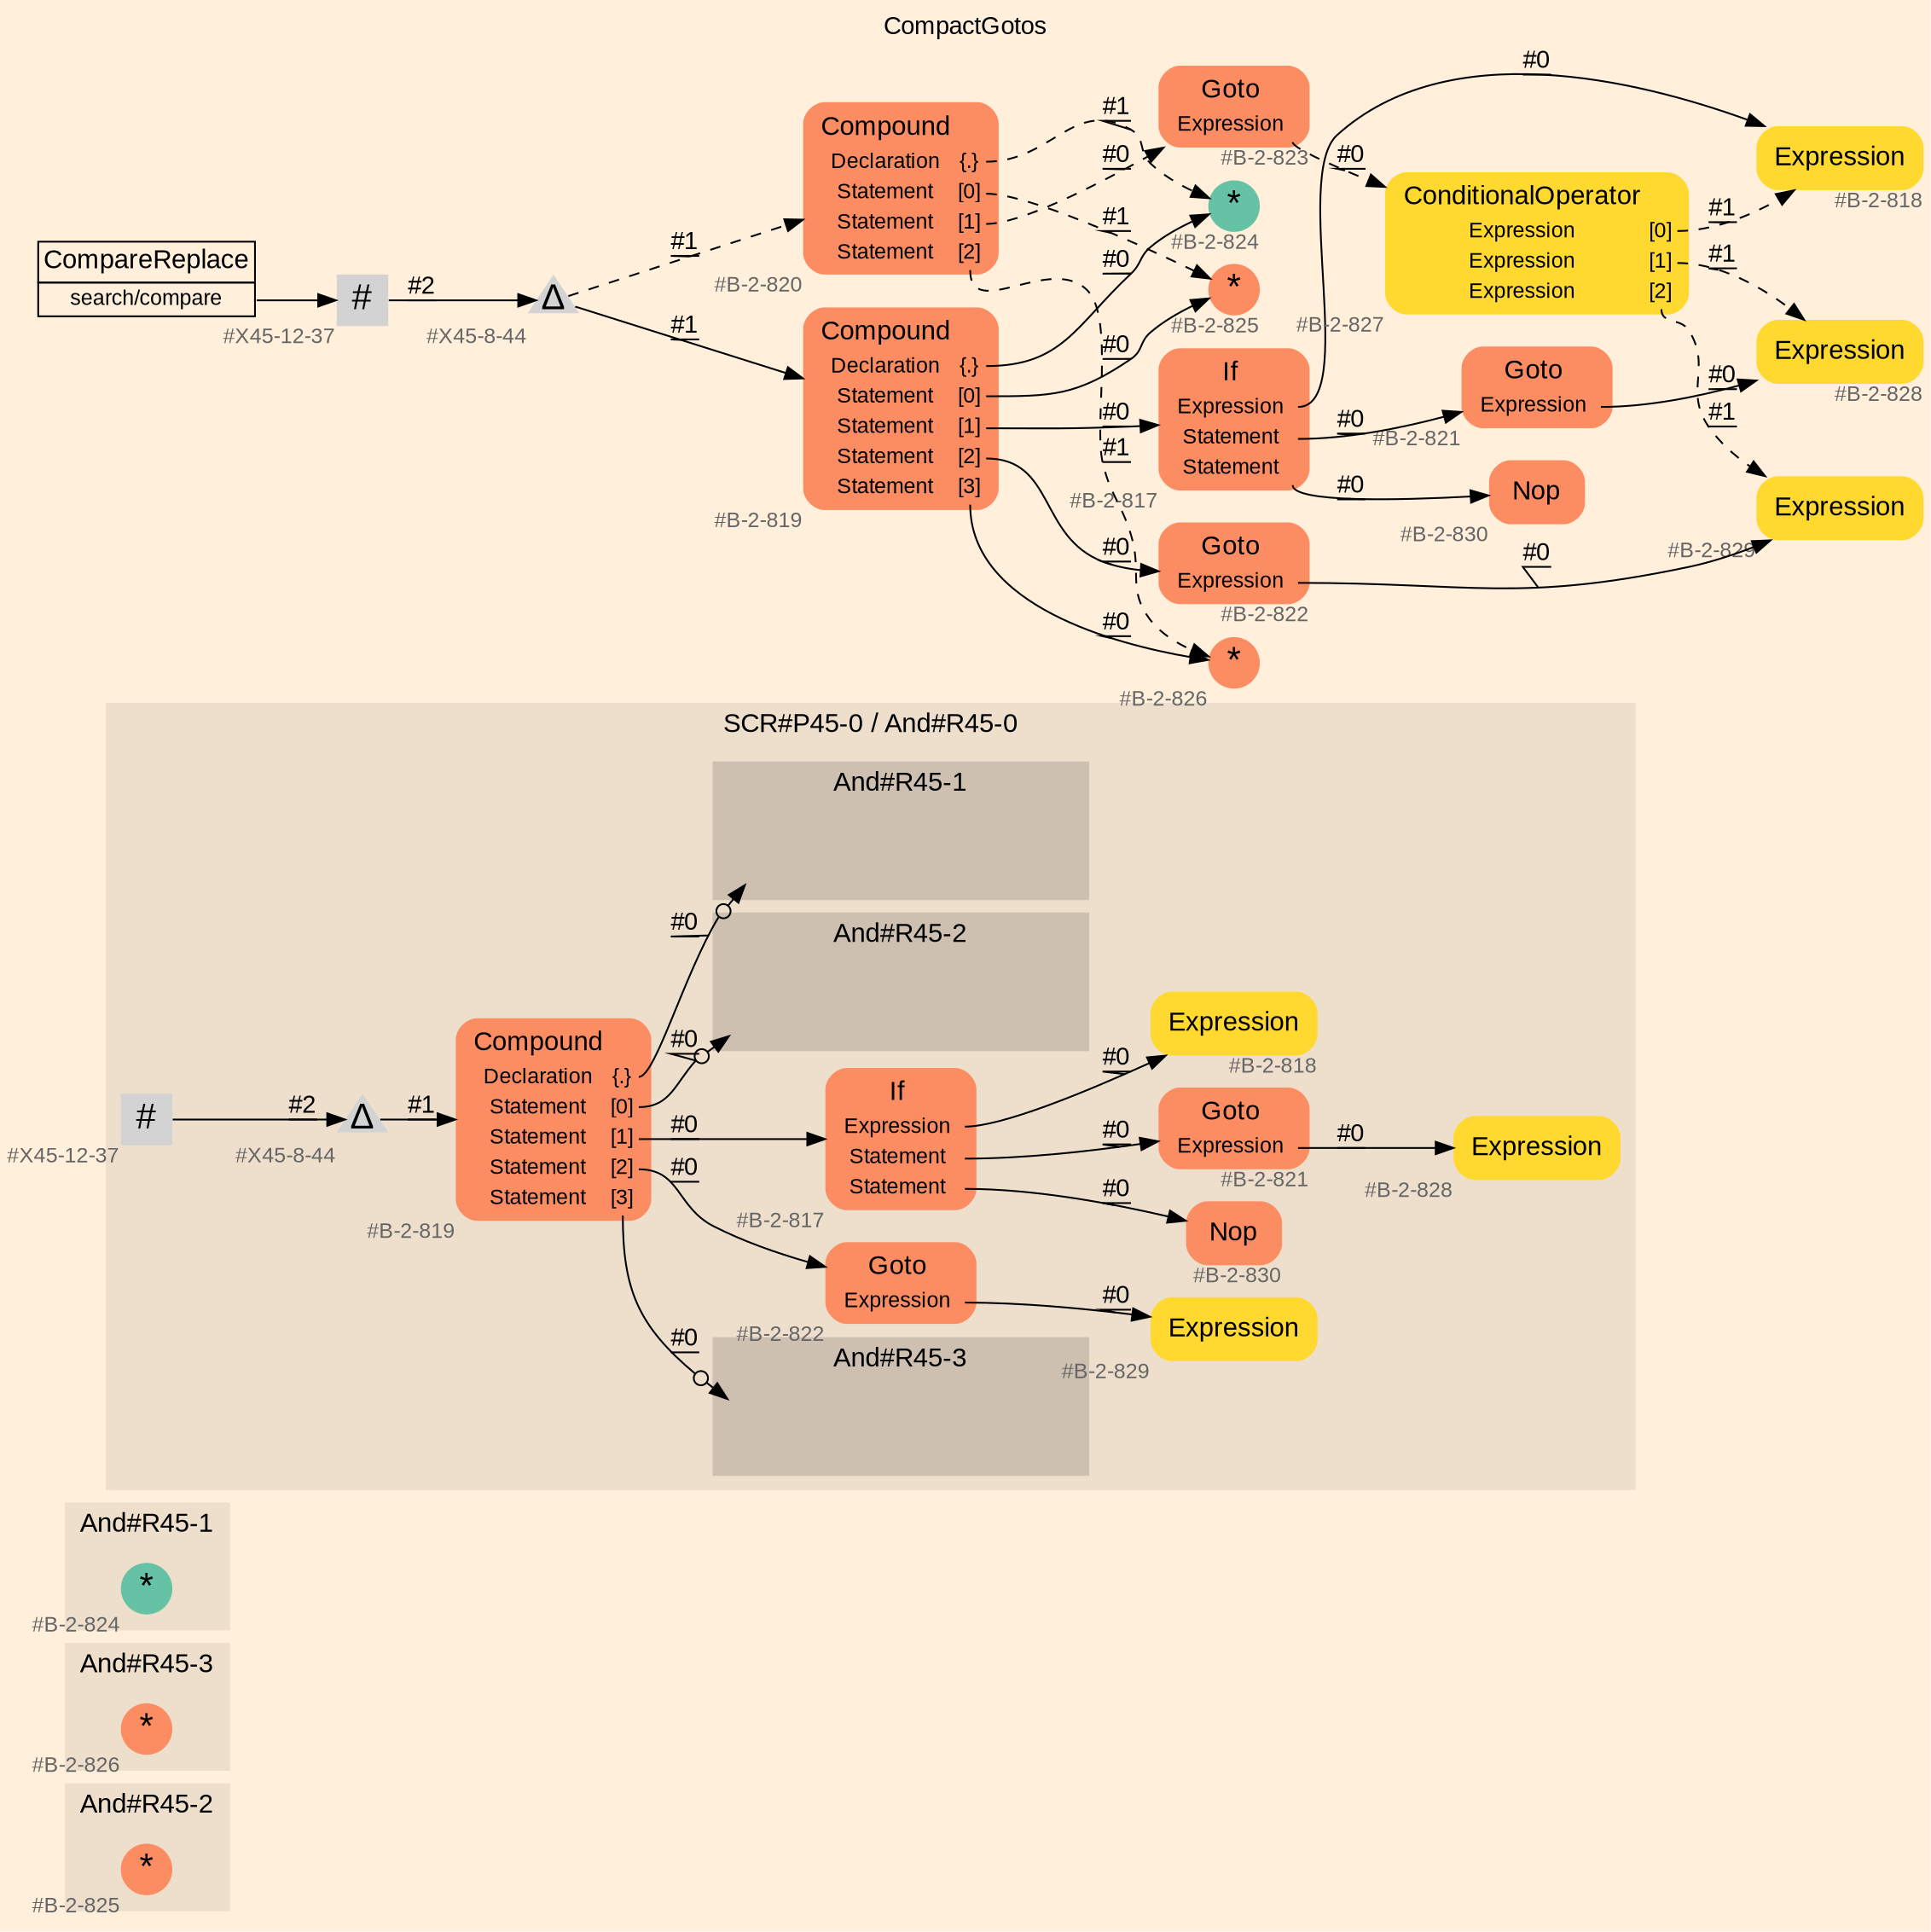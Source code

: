 digraph "CompactGotos" {
label = "CompactGotos"
labelloc = t
graph [
    rankdir = "LR"
    ranksep = 0.3
    bgcolor = antiquewhite1
    color = black
    fontcolor = black
    fontname = "Arial"
];
node [
    fontname = "Arial"
];
edge [
    fontname = "Arial"
];

// -------------------- figure And#R45-2 --------------------
// -------- region And#R45-2 ----------
subgraph "clusterAnd#R45-2" {
    label = "And#R45-2"
    style = "filled"
    color = antiquewhite2
    fontsize = "15"
    // -------- block And#R45-2/#B-2-825 ----------
    "And#R45-2/#B-2-825" [
        fillcolor = "/set28/2"
        xlabel = "#B-2-825"
        fontsize = "12"
        fontcolor = grey40
        shape = "circle"
        label = <<FONT COLOR="black" POINT-SIZE="20">*</FONT>>
        style = "filled"
        penwidth = 0.0
        fixedsize = true
        width = 0.4
        height = 0.4
    ];
    
}


// -------------------- figure And#R45-3 --------------------
// -------- region And#R45-3 ----------
subgraph "clusterAnd#R45-3" {
    label = "And#R45-3"
    style = "filled"
    color = antiquewhite2
    fontsize = "15"
    // -------- block And#R45-3/#B-2-826 ----------
    "And#R45-3/#B-2-826" [
        fillcolor = "/set28/2"
        xlabel = "#B-2-826"
        fontsize = "12"
        fontcolor = grey40
        shape = "circle"
        label = <<FONT COLOR="black" POINT-SIZE="20">*</FONT>>
        style = "filled"
        penwidth = 0.0
        fixedsize = true
        width = 0.4
        height = 0.4
    ];
    
}


// -------------------- figure And#R45-1 --------------------
// -------- region And#R45-1 ----------
subgraph "clusterAnd#R45-1" {
    label = "And#R45-1"
    style = "filled"
    color = antiquewhite2
    fontsize = "15"
    // -------- block And#R45-1/#B-2-824 ----------
    "And#R45-1/#B-2-824" [
        fillcolor = "/set28/1"
        xlabel = "#B-2-824"
        fontsize = "12"
        fontcolor = grey40
        shape = "circle"
        label = <<FONT COLOR="black" POINT-SIZE="20">*</FONT>>
        style = "filled"
        penwidth = 0.0
        fixedsize = true
        width = 0.4
        height = 0.4
    ];
    
}


// -------------------- figure And#R45-0 --------------------
// -------- region And#R45-0 ----------
subgraph "clusterAnd#R45-0" {
    label = "SCR#P45-0 / And#R45-0"
    style = "filled"
    color = antiquewhite2
    fontsize = "15"
    // -------- block And#R45-0/#B-2-819 ----------
    "And#R45-0/#B-2-819" [
        fillcolor = "/set28/2"
        xlabel = "#B-2-819"
        fontsize = "12"
        fontcolor = grey40
        shape = "plaintext"
        label = <<TABLE BORDER="0" CELLBORDER="0" CELLSPACING="0">
         <TR><TD><FONT COLOR="black" POINT-SIZE="15">Compound</FONT></TD></TR>
         <TR><TD><FONT COLOR="black" POINT-SIZE="12">Declaration</FONT></TD><TD PORT="port0"><FONT COLOR="black" POINT-SIZE="12">{.}</FONT></TD></TR>
         <TR><TD><FONT COLOR="black" POINT-SIZE="12">Statement</FONT></TD><TD PORT="port1"><FONT COLOR="black" POINT-SIZE="12">[0]</FONT></TD></TR>
         <TR><TD><FONT COLOR="black" POINT-SIZE="12">Statement</FONT></TD><TD PORT="port2"><FONT COLOR="black" POINT-SIZE="12">[1]</FONT></TD></TR>
         <TR><TD><FONT COLOR="black" POINT-SIZE="12">Statement</FONT></TD><TD PORT="port3"><FONT COLOR="black" POINT-SIZE="12">[2]</FONT></TD></TR>
         <TR><TD><FONT COLOR="black" POINT-SIZE="12">Statement</FONT></TD><TD PORT="port4"><FONT COLOR="black" POINT-SIZE="12">[3]</FONT></TD></TR>
        </TABLE>>
        style = "rounded,filled"
    ];
    
    // -------- block And#R45-0/#X45-8-44 ----------
    "And#R45-0/#X45-8-44" [
        xlabel = "#X45-8-44"
        fontsize = "12"
        fontcolor = grey40
        shape = "triangle"
        label = <<FONT COLOR="black" POINT-SIZE="20">Δ</FONT>>
        style = "filled"
        penwidth = 0.0
        fixedsize = true
        width = 0.4
        height = 0.4
    ];
    
    // -------- block And#R45-0/#B-2-829 ----------
    "And#R45-0/#B-2-829" [
        fillcolor = "/set28/6"
        xlabel = "#B-2-829"
        fontsize = "12"
        fontcolor = grey40
        shape = "plaintext"
        label = <<TABLE BORDER="0" CELLBORDER="0" CELLSPACING="0">
         <TR><TD><FONT COLOR="black" POINT-SIZE="15">Expression</FONT></TD></TR>
        </TABLE>>
        style = "rounded,filled"
    ];
    
    // -------- block And#R45-0/#B-2-818 ----------
    "And#R45-0/#B-2-818" [
        fillcolor = "/set28/6"
        xlabel = "#B-2-818"
        fontsize = "12"
        fontcolor = grey40
        shape = "plaintext"
        label = <<TABLE BORDER="0" CELLBORDER="0" CELLSPACING="0">
         <TR><TD><FONT COLOR="black" POINT-SIZE="15">Expression</FONT></TD></TR>
        </TABLE>>
        style = "rounded,filled"
    ];
    
    // -------- block And#R45-0/#B-2-821 ----------
    "And#R45-0/#B-2-821" [
        fillcolor = "/set28/2"
        xlabel = "#B-2-821"
        fontsize = "12"
        fontcolor = grey40
        shape = "plaintext"
        label = <<TABLE BORDER="0" CELLBORDER="0" CELLSPACING="0">
         <TR><TD><FONT COLOR="black" POINT-SIZE="15">Goto</FONT></TD></TR>
         <TR><TD><FONT COLOR="black" POINT-SIZE="12">Expression</FONT></TD><TD PORT="port0"></TD></TR>
        </TABLE>>
        style = "rounded,filled"
    ];
    
    // -------- block And#R45-0/#B-2-828 ----------
    "And#R45-0/#B-2-828" [
        fillcolor = "/set28/6"
        xlabel = "#B-2-828"
        fontsize = "12"
        fontcolor = grey40
        shape = "plaintext"
        label = <<TABLE BORDER="0" CELLBORDER="0" CELLSPACING="0">
         <TR><TD><FONT COLOR="black" POINT-SIZE="15">Expression</FONT></TD></TR>
        </TABLE>>
        style = "rounded,filled"
    ];
    
    // -------- block And#R45-0/#B-2-817 ----------
    "And#R45-0/#B-2-817" [
        fillcolor = "/set28/2"
        xlabel = "#B-2-817"
        fontsize = "12"
        fontcolor = grey40
        shape = "plaintext"
        label = <<TABLE BORDER="0" CELLBORDER="0" CELLSPACING="0">
         <TR><TD><FONT COLOR="black" POINT-SIZE="15">If</FONT></TD></TR>
         <TR><TD><FONT COLOR="black" POINT-SIZE="12">Expression</FONT></TD><TD PORT="port0"></TD></TR>
         <TR><TD><FONT COLOR="black" POINT-SIZE="12">Statement</FONT></TD><TD PORT="port1"></TD></TR>
         <TR><TD><FONT COLOR="black" POINT-SIZE="12">Statement</FONT></TD><TD PORT="port2"></TD></TR>
        </TABLE>>
        style = "rounded,filled"
    ];
    
    // -------- block And#R45-0/#X45-12-37 ----------
    "And#R45-0/#X45-12-37" [
        xlabel = "#X45-12-37"
        fontsize = "12"
        fontcolor = grey40
        shape = "square"
        label = <<FONT COLOR="black" POINT-SIZE="20">#</FONT>>
        style = "filled"
        penwidth = 0.0
        fixedsize = true
        width = 0.4
        height = 0.4
    ];
    
    // -------- block And#R45-0/#B-2-822 ----------
    "And#R45-0/#B-2-822" [
        fillcolor = "/set28/2"
        xlabel = "#B-2-822"
        fontsize = "12"
        fontcolor = grey40
        shape = "plaintext"
        label = <<TABLE BORDER="0" CELLBORDER="0" CELLSPACING="0">
         <TR><TD><FONT COLOR="black" POINT-SIZE="15">Goto</FONT></TD></TR>
         <TR><TD><FONT COLOR="black" POINT-SIZE="12">Expression</FONT></TD><TD PORT="port0"></TD></TR>
        </TABLE>>
        style = "rounded,filled"
    ];
    
    // -------- block And#R45-0/#B-2-830 ----------
    "And#R45-0/#B-2-830" [
        fillcolor = "/set28/2"
        xlabel = "#B-2-830"
        fontsize = "12"
        fontcolor = grey40
        shape = "plaintext"
        label = <<TABLE BORDER="0" CELLBORDER="0" CELLSPACING="0">
         <TR><TD><FONT COLOR="black" POINT-SIZE="15">Nop</FONT></TD></TR>
        </TABLE>>
        style = "rounded,filled"
    ];
    
    // -------- region And#R45-0/And#R45-1 ----------
    subgraph "clusterAnd#R45-0/And#R45-1" {
        label = "And#R45-1"
        style = "filled"
        color = antiquewhite3
        fontsize = "15"
        // -------- block And#R45-0/And#R45-1/#B-2-824 ----------
        "And#R45-0/And#R45-1/#B-2-824" [
            fillcolor = "/set28/1"
            xlabel = "#B-2-824"
            fontsize = "12"
            fontcolor = grey40
            shape = "none"
            style = "invisible"
        ];
        
    }
    
    // -------- region And#R45-0/And#R45-2 ----------
    subgraph "clusterAnd#R45-0/And#R45-2" {
        label = "And#R45-2"
        style = "filled"
        color = antiquewhite3
        fontsize = "15"
        // -------- block And#R45-0/And#R45-2/#B-2-825 ----------
        "And#R45-0/And#R45-2/#B-2-825" [
            fillcolor = "/set28/2"
            xlabel = "#B-2-825"
            fontsize = "12"
            fontcolor = grey40
            shape = "none"
            style = "invisible"
        ];
        
    }
    
    // -------- region And#R45-0/And#R45-3 ----------
    subgraph "clusterAnd#R45-0/And#R45-3" {
        label = "And#R45-3"
        style = "filled"
        color = antiquewhite3
        fontsize = "15"
        // -------- block And#R45-0/And#R45-3/#B-2-826 ----------
        "And#R45-0/And#R45-3/#B-2-826" [
            fillcolor = "/set28/2"
            xlabel = "#B-2-826"
            fontsize = "12"
            fontcolor = grey40
            shape = "none"
            style = "invisible"
        ];
        
    }
    
}

"And#R45-0/#B-2-819":port0 -> "And#R45-0/And#R45-1/#B-2-824" [
    arrowhead="normalnoneodot"
    label = "#0"
    decorate = true
    color = black
    fontcolor = black
];

"And#R45-0/#B-2-819":port1 -> "And#R45-0/And#R45-2/#B-2-825" [
    arrowhead="normalnoneodot"
    label = "#0"
    decorate = true
    color = black
    fontcolor = black
];

"And#R45-0/#B-2-819":port2 -> "And#R45-0/#B-2-817" [
    label = "#0"
    decorate = true
    color = black
    fontcolor = black
];

"And#R45-0/#B-2-819":port3 -> "And#R45-0/#B-2-822" [
    label = "#0"
    decorate = true
    color = black
    fontcolor = black
];

"And#R45-0/#B-2-819":port4 -> "And#R45-0/And#R45-3/#B-2-826" [
    arrowhead="normalnoneodot"
    label = "#0"
    decorate = true
    color = black
    fontcolor = black
];

"And#R45-0/#X45-8-44" -> "And#R45-0/#B-2-819" [
    label = "#1"
    decorate = true
    color = black
    fontcolor = black
];

"And#R45-0/#B-2-821":port0 -> "And#R45-0/#B-2-828" [
    label = "#0"
    decorate = true
    color = black
    fontcolor = black
];

"And#R45-0/#B-2-817":port0 -> "And#R45-0/#B-2-818" [
    label = "#0"
    decorate = true
    color = black
    fontcolor = black
];

"And#R45-0/#B-2-817":port1 -> "And#R45-0/#B-2-821" [
    label = "#0"
    decorate = true
    color = black
    fontcolor = black
];

"And#R45-0/#B-2-817":port2 -> "And#R45-0/#B-2-830" [
    label = "#0"
    decorate = true
    color = black
    fontcolor = black
];

"And#R45-0/#X45-12-37" -> "And#R45-0/#X45-8-44" [
    label = "#2"
    decorate = true
    color = black
    fontcolor = black
];

"And#R45-0/#B-2-822":port0 -> "And#R45-0/#B-2-829" [
    label = "#0"
    decorate = true
    color = black
    fontcolor = black
];


// -------------------- transformation figure --------------------
// -------- block CR#X45-10-45 ----------
"CR#X45-10-45" [
    fillcolor = antiquewhite1
    fontsize = "12"
    fontcolor = grey40
    shape = "plaintext"
    label = <<TABLE BORDER="0" CELLBORDER="1" CELLSPACING="0">
     <TR><TD><FONT COLOR="black" POINT-SIZE="15">CompareReplace</FONT></TD></TR>
     <TR><TD PORT="port0"><FONT COLOR="black" POINT-SIZE="12">search/compare</FONT></TD></TR>
    </TABLE>>
    style = "filled"
    color = black
];

// -------- block #X45-12-37 ----------
"#X45-12-37" [
    xlabel = "#X45-12-37"
    fontsize = "12"
    fontcolor = grey40
    shape = "square"
    label = <<FONT COLOR="black" POINT-SIZE="20">#</FONT>>
    style = "filled"
    penwidth = 0.0
    fixedsize = true
    width = 0.4
    height = 0.4
];

// -------- block #X45-8-44 ----------
"#X45-8-44" [
    xlabel = "#X45-8-44"
    fontsize = "12"
    fontcolor = grey40
    shape = "triangle"
    label = <<FONT COLOR="black" POINT-SIZE="20">Δ</FONT>>
    style = "filled"
    penwidth = 0.0
    fixedsize = true
    width = 0.4
    height = 0.4
];

// -------- block #B-2-819 ----------
"#B-2-819" [
    fillcolor = "/set28/2"
    xlabel = "#B-2-819"
    fontsize = "12"
    fontcolor = grey40
    shape = "plaintext"
    label = <<TABLE BORDER="0" CELLBORDER="0" CELLSPACING="0">
     <TR><TD><FONT COLOR="black" POINT-SIZE="15">Compound</FONT></TD></TR>
     <TR><TD><FONT COLOR="black" POINT-SIZE="12">Declaration</FONT></TD><TD PORT="port0"><FONT COLOR="black" POINT-SIZE="12">{.}</FONT></TD></TR>
     <TR><TD><FONT COLOR="black" POINT-SIZE="12">Statement</FONT></TD><TD PORT="port1"><FONT COLOR="black" POINT-SIZE="12">[0]</FONT></TD></TR>
     <TR><TD><FONT COLOR="black" POINT-SIZE="12">Statement</FONT></TD><TD PORT="port2"><FONT COLOR="black" POINT-SIZE="12">[1]</FONT></TD></TR>
     <TR><TD><FONT COLOR="black" POINT-SIZE="12">Statement</FONT></TD><TD PORT="port3"><FONT COLOR="black" POINT-SIZE="12">[2]</FONT></TD></TR>
     <TR><TD><FONT COLOR="black" POINT-SIZE="12">Statement</FONT></TD><TD PORT="port4"><FONT COLOR="black" POINT-SIZE="12">[3]</FONT></TD></TR>
    </TABLE>>
    style = "rounded,filled"
];

// -------- block #B-2-824 ----------
"#B-2-824" [
    fillcolor = "/set28/1"
    xlabel = "#B-2-824"
    fontsize = "12"
    fontcolor = grey40
    shape = "circle"
    label = <<FONT COLOR="black" POINT-SIZE="20">*</FONT>>
    style = "filled"
    penwidth = 0.0
    fixedsize = true
    width = 0.4
    height = 0.4
];

// -------- block #B-2-825 ----------
"#B-2-825" [
    fillcolor = "/set28/2"
    xlabel = "#B-2-825"
    fontsize = "12"
    fontcolor = grey40
    shape = "circle"
    label = <<FONT COLOR="black" POINT-SIZE="20">*</FONT>>
    style = "filled"
    penwidth = 0.0
    fixedsize = true
    width = 0.4
    height = 0.4
];

// -------- block #B-2-817 ----------
"#B-2-817" [
    fillcolor = "/set28/2"
    xlabel = "#B-2-817"
    fontsize = "12"
    fontcolor = grey40
    shape = "plaintext"
    label = <<TABLE BORDER="0" CELLBORDER="0" CELLSPACING="0">
     <TR><TD><FONT COLOR="black" POINT-SIZE="15">If</FONT></TD></TR>
     <TR><TD><FONT COLOR="black" POINT-SIZE="12">Expression</FONT></TD><TD PORT="port0"></TD></TR>
     <TR><TD><FONT COLOR="black" POINT-SIZE="12">Statement</FONT></TD><TD PORT="port1"></TD></TR>
     <TR><TD><FONT COLOR="black" POINT-SIZE="12">Statement</FONT></TD><TD PORT="port2"></TD></TR>
    </TABLE>>
    style = "rounded,filled"
];

// -------- block #B-2-818 ----------
"#B-2-818" [
    fillcolor = "/set28/6"
    xlabel = "#B-2-818"
    fontsize = "12"
    fontcolor = grey40
    shape = "plaintext"
    label = <<TABLE BORDER="0" CELLBORDER="0" CELLSPACING="0">
     <TR><TD><FONT COLOR="black" POINT-SIZE="15">Expression</FONT></TD></TR>
    </TABLE>>
    style = "rounded,filled"
];

// -------- block #B-2-821 ----------
"#B-2-821" [
    fillcolor = "/set28/2"
    xlabel = "#B-2-821"
    fontsize = "12"
    fontcolor = grey40
    shape = "plaintext"
    label = <<TABLE BORDER="0" CELLBORDER="0" CELLSPACING="0">
     <TR><TD><FONT COLOR="black" POINT-SIZE="15">Goto</FONT></TD></TR>
     <TR><TD><FONT COLOR="black" POINT-SIZE="12">Expression</FONT></TD><TD PORT="port0"></TD></TR>
    </TABLE>>
    style = "rounded,filled"
];

// -------- block #B-2-828 ----------
"#B-2-828" [
    fillcolor = "/set28/6"
    xlabel = "#B-2-828"
    fontsize = "12"
    fontcolor = grey40
    shape = "plaintext"
    label = <<TABLE BORDER="0" CELLBORDER="0" CELLSPACING="0">
     <TR><TD><FONT COLOR="black" POINT-SIZE="15">Expression</FONT></TD></TR>
    </TABLE>>
    style = "rounded,filled"
];

// -------- block #B-2-830 ----------
"#B-2-830" [
    fillcolor = "/set28/2"
    xlabel = "#B-2-830"
    fontsize = "12"
    fontcolor = grey40
    shape = "plaintext"
    label = <<TABLE BORDER="0" CELLBORDER="0" CELLSPACING="0">
     <TR><TD><FONT COLOR="black" POINT-SIZE="15">Nop</FONT></TD></TR>
    </TABLE>>
    style = "rounded,filled"
];

// -------- block #B-2-822 ----------
"#B-2-822" [
    fillcolor = "/set28/2"
    xlabel = "#B-2-822"
    fontsize = "12"
    fontcolor = grey40
    shape = "plaintext"
    label = <<TABLE BORDER="0" CELLBORDER="0" CELLSPACING="0">
     <TR><TD><FONT COLOR="black" POINT-SIZE="15">Goto</FONT></TD></TR>
     <TR><TD><FONT COLOR="black" POINT-SIZE="12">Expression</FONT></TD><TD PORT="port0"></TD></TR>
    </TABLE>>
    style = "rounded,filled"
];

// -------- block #B-2-829 ----------
"#B-2-829" [
    fillcolor = "/set28/6"
    xlabel = "#B-2-829"
    fontsize = "12"
    fontcolor = grey40
    shape = "plaintext"
    label = <<TABLE BORDER="0" CELLBORDER="0" CELLSPACING="0">
     <TR><TD><FONT COLOR="black" POINT-SIZE="15">Expression</FONT></TD></TR>
    </TABLE>>
    style = "rounded,filled"
];

// -------- block #B-2-826 ----------
"#B-2-826" [
    fillcolor = "/set28/2"
    xlabel = "#B-2-826"
    fontsize = "12"
    fontcolor = grey40
    shape = "circle"
    label = <<FONT COLOR="black" POINT-SIZE="20">*</FONT>>
    style = "filled"
    penwidth = 0.0
    fixedsize = true
    width = 0.4
    height = 0.4
];

// -------- block #B-2-820 ----------
"#B-2-820" [
    fillcolor = "/set28/2"
    xlabel = "#B-2-820"
    fontsize = "12"
    fontcolor = grey40
    shape = "plaintext"
    label = <<TABLE BORDER="0" CELLBORDER="0" CELLSPACING="0">
     <TR><TD><FONT COLOR="black" POINT-SIZE="15">Compound</FONT></TD></TR>
     <TR><TD><FONT COLOR="black" POINT-SIZE="12">Declaration</FONT></TD><TD PORT="port0"><FONT COLOR="black" POINT-SIZE="12">{.}</FONT></TD></TR>
     <TR><TD><FONT COLOR="black" POINT-SIZE="12">Statement</FONT></TD><TD PORT="port1"><FONT COLOR="black" POINT-SIZE="12">[0]</FONT></TD></TR>
     <TR><TD><FONT COLOR="black" POINT-SIZE="12">Statement</FONT></TD><TD PORT="port2"><FONT COLOR="black" POINT-SIZE="12">[1]</FONT></TD></TR>
     <TR><TD><FONT COLOR="black" POINT-SIZE="12">Statement</FONT></TD><TD PORT="port3"><FONT COLOR="black" POINT-SIZE="12">[2]</FONT></TD></TR>
    </TABLE>>
    style = "rounded,filled"
];

// -------- block #B-2-823 ----------
"#B-2-823" [
    fillcolor = "/set28/2"
    xlabel = "#B-2-823"
    fontsize = "12"
    fontcolor = grey40
    shape = "plaintext"
    label = <<TABLE BORDER="0" CELLBORDER="0" CELLSPACING="0">
     <TR><TD><FONT COLOR="black" POINT-SIZE="15">Goto</FONT></TD></TR>
     <TR><TD><FONT COLOR="black" POINT-SIZE="12">Expression</FONT></TD><TD PORT="port0"></TD></TR>
    </TABLE>>
    style = "rounded,filled"
];

// -------- block #B-2-827 ----------
"#B-2-827" [
    fillcolor = "/set28/6"
    xlabel = "#B-2-827"
    fontsize = "12"
    fontcolor = grey40
    shape = "plaintext"
    label = <<TABLE BORDER="0" CELLBORDER="0" CELLSPACING="0">
     <TR><TD><FONT COLOR="black" POINT-SIZE="15">ConditionalOperator</FONT></TD></TR>
     <TR><TD><FONT COLOR="black" POINT-SIZE="12">Expression</FONT></TD><TD PORT="port0"><FONT COLOR="black" POINT-SIZE="12">[0]</FONT></TD></TR>
     <TR><TD><FONT COLOR="black" POINT-SIZE="12">Expression</FONT></TD><TD PORT="port1"><FONT COLOR="black" POINT-SIZE="12">[1]</FONT></TD></TR>
     <TR><TD><FONT COLOR="black" POINT-SIZE="12">Expression</FONT></TD><TD PORT="port2"><FONT COLOR="black" POINT-SIZE="12">[2]</FONT></TD></TR>
    </TABLE>>
    style = "rounded,filled"
];

"CR#X45-10-45":port0 -> "#X45-12-37" [
    label = ""
    decorate = true
    color = black
    fontcolor = black
];

"#X45-12-37" -> "#X45-8-44" [
    label = "#2"
    decorate = true
    color = black
    fontcolor = black
];

"#X45-8-44" -> "#B-2-819" [
    label = "#1"
    decorate = true
    color = black
    fontcolor = black
];

"#X45-8-44" -> "#B-2-820" [
    style="dashed"
    label = "#1"
    decorate = true
    color = black
    fontcolor = black
];

"#B-2-819":port0 -> "#B-2-824" [
    label = "#0"
    decorate = true
    color = black
    fontcolor = black
];

"#B-2-819":port1 -> "#B-2-825" [
    label = "#0"
    decorate = true
    color = black
    fontcolor = black
];

"#B-2-819":port2 -> "#B-2-817" [
    label = "#0"
    decorate = true
    color = black
    fontcolor = black
];

"#B-2-819":port3 -> "#B-2-822" [
    label = "#0"
    decorate = true
    color = black
    fontcolor = black
];

"#B-2-819":port4 -> "#B-2-826" [
    label = "#0"
    decorate = true
    color = black
    fontcolor = black
];

"#B-2-817":port0 -> "#B-2-818" [
    label = "#0"
    decorate = true
    color = black
    fontcolor = black
];

"#B-2-817":port1 -> "#B-2-821" [
    label = "#0"
    decorate = true
    color = black
    fontcolor = black
];

"#B-2-817":port2 -> "#B-2-830" [
    label = "#0"
    decorate = true
    color = black
    fontcolor = black
];

"#B-2-821":port0 -> "#B-2-828" [
    label = "#0"
    decorate = true
    color = black
    fontcolor = black
];

"#B-2-822":port0 -> "#B-2-829" [
    label = "#0"
    decorate = true
    color = black
    fontcolor = black
];

"#B-2-820":port0 -> "#B-2-824" [
    style="dashed"
    label = "#1"
    decorate = true
    color = black
    fontcolor = black
];

"#B-2-820":port1 -> "#B-2-825" [
    style="dashed"
    label = "#1"
    decorate = true
    color = black
    fontcolor = black
];

"#B-2-820":port2 -> "#B-2-823" [
    style="dashed"
    label = "#0"
    decorate = true
    color = black
    fontcolor = black
];

"#B-2-820":port3 -> "#B-2-826" [
    style="dashed"
    label = "#1"
    decorate = true
    color = black
    fontcolor = black
];

"#B-2-823":port0 -> "#B-2-827" [
    style="dashed"
    label = "#0"
    decorate = true
    color = black
    fontcolor = black
];

"#B-2-827":port0 -> "#B-2-818" [
    style="dashed"
    label = "#1"
    decorate = true
    color = black
    fontcolor = black
];

"#B-2-827":port1 -> "#B-2-828" [
    style="dashed"
    label = "#1"
    decorate = true
    color = black
    fontcolor = black
];

"#B-2-827":port2 -> "#B-2-829" [
    style="dashed"
    label = "#1"
    decorate = true
    color = black
    fontcolor = black
];


}
